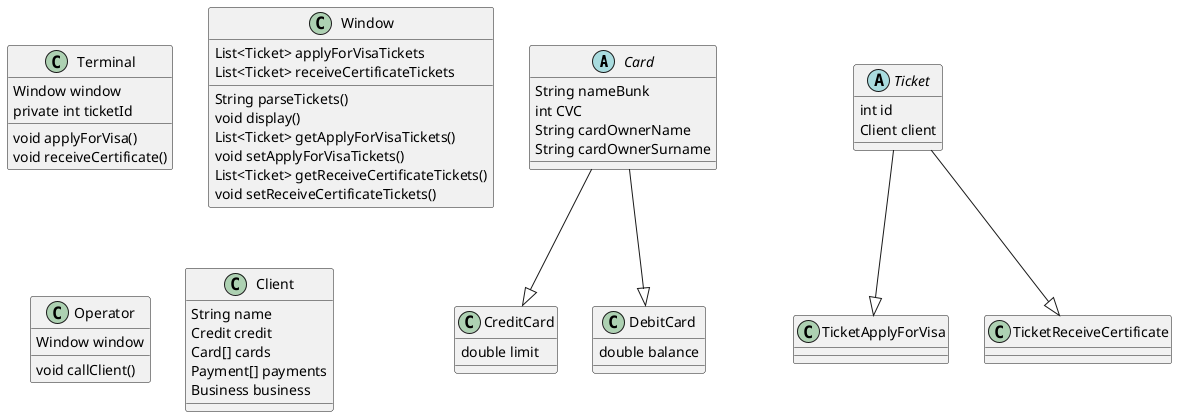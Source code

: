 @startuml

'Documents'
abstract class Card {
String nameBunk
int CVC
String cardOwnerName
String cardOwnerSurname
}
class CreditCard {
double limit
}
class DebitCard {
double balance
}

Card --|> CreditCard
Card --|> DebitCard

'Terminal'
class Terminal {
Window window
private int ticketId
void applyForVisa()
void receiveCertificate()
}

'Window'
class Window {
List<Ticket> applyForVisaTickets
List<Ticket> receiveCertificateTickets
String parseTickets()
void display()
List<Ticket> getApplyForVisaTickets()
void setApplyForVisaTickets()
List<Ticket> getReceiveCertificateTickets()
void setReceiveCertificateTickets()
}

'Operator'
class Operator {
Window window
void callClient()
}

'Client'
class Client {
String name
Credit credit
Card[] cards
Payment[] payments
Business business
}

'Tickets'
abstract class Ticket {
int id
Client client
}

class TicketApplyForVisa
class TicketReceiveCertificate

Ticket --|> TicketApplyForVisa
Ticket --|> TicketReceiveCertificate

@enduml

@enduml